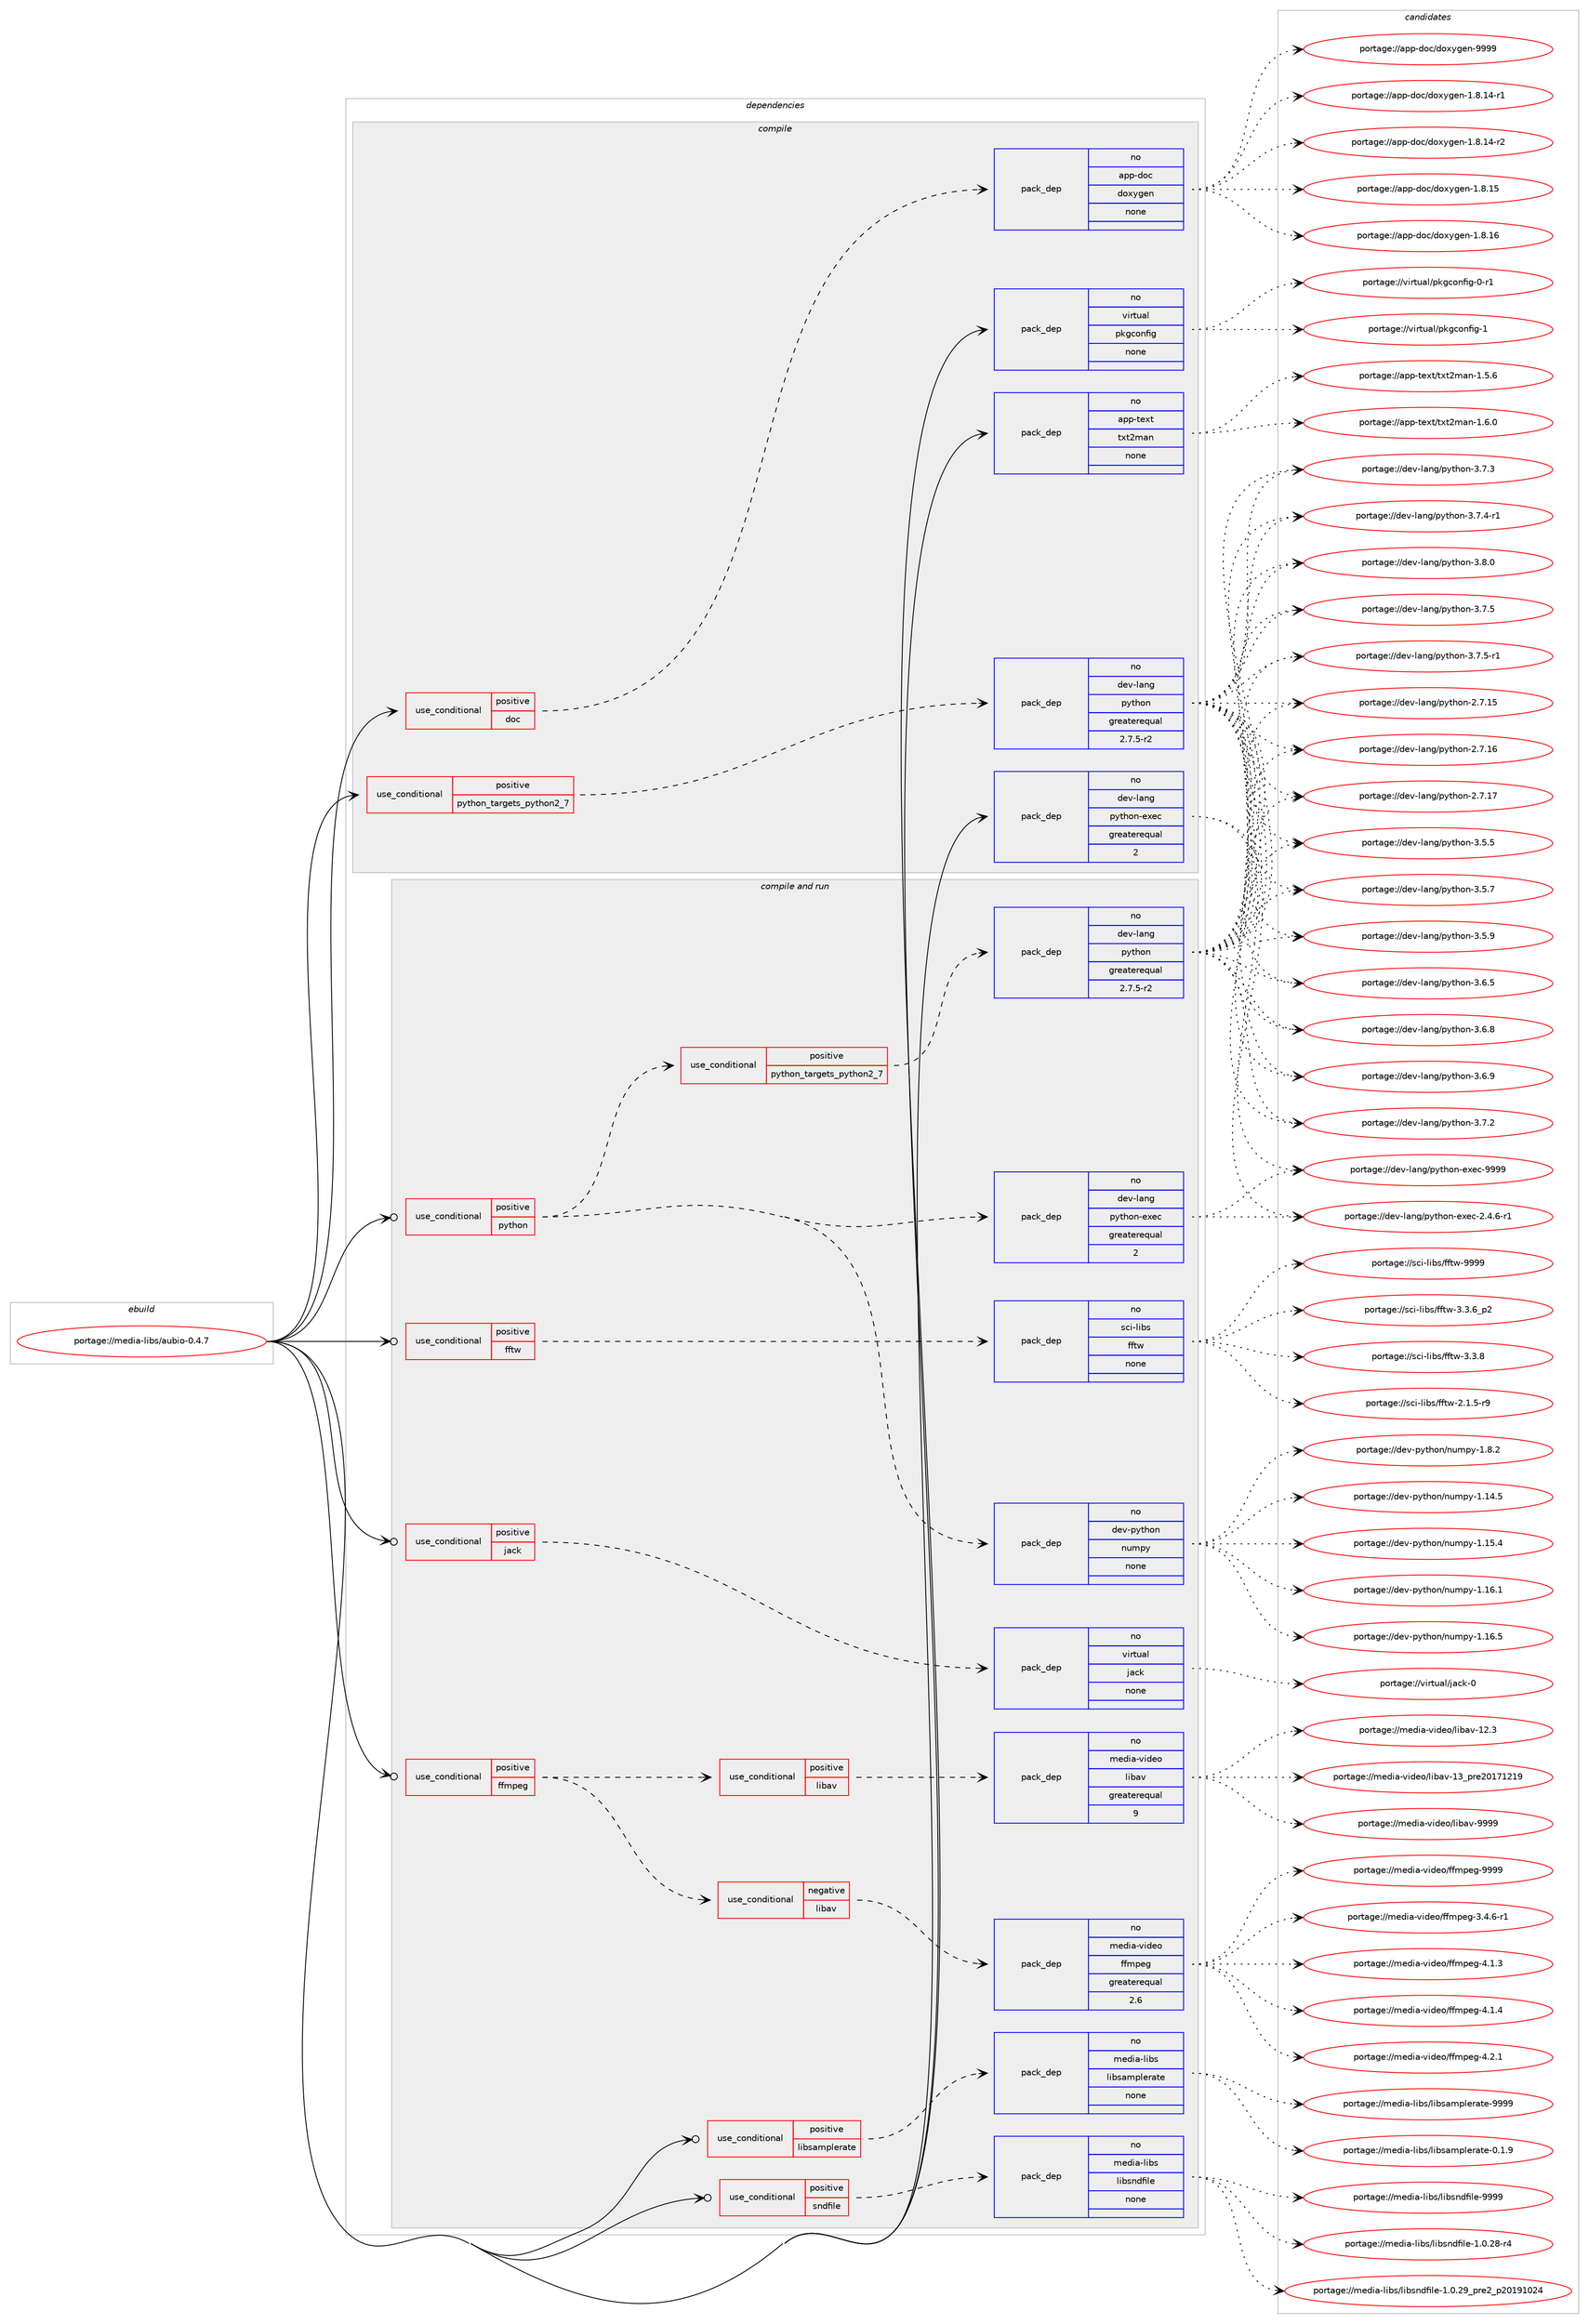 digraph prolog {

# *************
# Graph options
# *************

newrank=true;
concentrate=true;
compound=true;
graph [rankdir=LR,fontname=Helvetica,fontsize=10,ranksep=1.5];#, ranksep=2.5, nodesep=0.2];
edge  [arrowhead=vee];
node  [fontname=Helvetica,fontsize=10];

# **********
# The ebuild
# **********

subgraph cluster_leftcol {
color=gray;
rank=same;
label=<<i>ebuild</i>>;
id [label="portage://media-libs/aubio-0.4.7", color=red, width=4, href="../media-libs/aubio-0.4.7.svg"];
}

# ****************
# The dependencies
# ****************

subgraph cluster_midcol {
color=gray;
label=<<i>dependencies</i>>;
subgraph cluster_compile {
fillcolor="#eeeeee";
style=filled;
label=<<i>compile</i>>;
subgraph cond79165 {
dependency317396 [label=<<TABLE BORDER="0" CELLBORDER="1" CELLSPACING="0" CELLPADDING="4"><TR><TD ROWSPAN="3" CELLPADDING="10">use_conditional</TD></TR><TR><TD>positive</TD></TR><TR><TD>doc</TD></TR></TABLE>>, shape=none, color=red];
subgraph pack233115 {
dependency317397 [label=<<TABLE BORDER="0" CELLBORDER="1" CELLSPACING="0" CELLPADDING="4" WIDTH="220"><TR><TD ROWSPAN="6" CELLPADDING="30">pack_dep</TD></TR><TR><TD WIDTH="110">no</TD></TR><TR><TD>app-doc</TD></TR><TR><TD>doxygen</TD></TR><TR><TD>none</TD></TR><TR><TD></TD></TR></TABLE>>, shape=none, color=blue];
}
dependency317396:e -> dependency317397:w [weight=20,style="dashed",arrowhead="vee"];
}
id:e -> dependency317396:w [weight=20,style="solid",arrowhead="vee"];
subgraph cond79166 {
dependency317398 [label=<<TABLE BORDER="0" CELLBORDER="1" CELLSPACING="0" CELLPADDING="4"><TR><TD ROWSPAN="3" CELLPADDING="10">use_conditional</TD></TR><TR><TD>positive</TD></TR><TR><TD>python_targets_python2_7</TD></TR></TABLE>>, shape=none, color=red];
subgraph pack233116 {
dependency317399 [label=<<TABLE BORDER="0" CELLBORDER="1" CELLSPACING="0" CELLPADDING="4" WIDTH="220"><TR><TD ROWSPAN="6" CELLPADDING="30">pack_dep</TD></TR><TR><TD WIDTH="110">no</TD></TR><TR><TD>dev-lang</TD></TR><TR><TD>python</TD></TR><TR><TD>greaterequal</TD></TR><TR><TD>2.7.5-r2</TD></TR></TABLE>>, shape=none, color=blue];
}
dependency317398:e -> dependency317399:w [weight=20,style="dashed",arrowhead="vee"];
}
id:e -> dependency317398:w [weight=20,style="solid",arrowhead="vee"];
subgraph pack233117 {
dependency317400 [label=<<TABLE BORDER="0" CELLBORDER="1" CELLSPACING="0" CELLPADDING="4" WIDTH="220"><TR><TD ROWSPAN="6" CELLPADDING="30">pack_dep</TD></TR><TR><TD WIDTH="110">no</TD></TR><TR><TD>app-text</TD></TR><TR><TD>txt2man</TD></TR><TR><TD>none</TD></TR><TR><TD></TD></TR></TABLE>>, shape=none, color=blue];
}
id:e -> dependency317400:w [weight=20,style="solid",arrowhead="vee"];
subgraph pack233118 {
dependency317401 [label=<<TABLE BORDER="0" CELLBORDER="1" CELLSPACING="0" CELLPADDING="4" WIDTH="220"><TR><TD ROWSPAN="6" CELLPADDING="30">pack_dep</TD></TR><TR><TD WIDTH="110">no</TD></TR><TR><TD>dev-lang</TD></TR><TR><TD>python-exec</TD></TR><TR><TD>greaterequal</TD></TR><TR><TD>2</TD></TR></TABLE>>, shape=none, color=blue];
}
id:e -> dependency317401:w [weight=20,style="solid",arrowhead="vee"];
subgraph pack233119 {
dependency317402 [label=<<TABLE BORDER="0" CELLBORDER="1" CELLSPACING="0" CELLPADDING="4" WIDTH="220"><TR><TD ROWSPAN="6" CELLPADDING="30">pack_dep</TD></TR><TR><TD WIDTH="110">no</TD></TR><TR><TD>virtual</TD></TR><TR><TD>pkgconfig</TD></TR><TR><TD>none</TD></TR><TR><TD></TD></TR></TABLE>>, shape=none, color=blue];
}
id:e -> dependency317402:w [weight=20,style="solid",arrowhead="vee"];
}
subgraph cluster_compileandrun {
fillcolor="#eeeeee";
style=filled;
label=<<i>compile and run</i>>;
subgraph cond79167 {
dependency317403 [label=<<TABLE BORDER="0" CELLBORDER="1" CELLSPACING="0" CELLPADDING="4"><TR><TD ROWSPAN="3" CELLPADDING="10">use_conditional</TD></TR><TR><TD>positive</TD></TR><TR><TD>ffmpeg</TD></TR></TABLE>>, shape=none, color=red];
subgraph cond79168 {
dependency317404 [label=<<TABLE BORDER="0" CELLBORDER="1" CELLSPACING="0" CELLPADDING="4"><TR><TD ROWSPAN="3" CELLPADDING="10">use_conditional</TD></TR><TR><TD>negative</TD></TR><TR><TD>libav</TD></TR></TABLE>>, shape=none, color=red];
subgraph pack233120 {
dependency317405 [label=<<TABLE BORDER="0" CELLBORDER="1" CELLSPACING="0" CELLPADDING="4" WIDTH="220"><TR><TD ROWSPAN="6" CELLPADDING="30">pack_dep</TD></TR><TR><TD WIDTH="110">no</TD></TR><TR><TD>media-video</TD></TR><TR><TD>ffmpeg</TD></TR><TR><TD>greaterequal</TD></TR><TR><TD>2.6</TD></TR></TABLE>>, shape=none, color=blue];
}
dependency317404:e -> dependency317405:w [weight=20,style="dashed",arrowhead="vee"];
}
dependency317403:e -> dependency317404:w [weight=20,style="dashed",arrowhead="vee"];
subgraph cond79169 {
dependency317406 [label=<<TABLE BORDER="0" CELLBORDER="1" CELLSPACING="0" CELLPADDING="4"><TR><TD ROWSPAN="3" CELLPADDING="10">use_conditional</TD></TR><TR><TD>positive</TD></TR><TR><TD>libav</TD></TR></TABLE>>, shape=none, color=red];
subgraph pack233121 {
dependency317407 [label=<<TABLE BORDER="0" CELLBORDER="1" CELLSPACING="0" CELLPADDING="4" WIDTH="220"><TR><TD ROWSPAN="6" CELLPADDING="30">pack_dep</TD></TR><TR><TD WIDTH="110">no</TD></TR><TR><TD>media-video</TD></TR><TR><TD>libav</TD></TR><TR><TD>greaterequal</TD></TR><TR><TD>9</TD></TR></TABLE>>, shape=none, color=blue];
}
dependency317406:e -> dependency317407:w [weight=20,style="dashed",arrowhead="vee"];
}
dependency317403:e -> dependency317406:w [weight=20,style="dashed",arrowhead="vee"];
}
id:e -> dependency317403:w [weight=20,style="solid",arrowhead="odotvee"];
subgraph cond79170 {
dependency317408 [label=<<TABLE BORDER="0" CELLBORDER="1" CELLSPACING="0" CELLPADDING="4"><TR><TD ROWSPAN="3" CELLPADDING="10">use_conditional</TD></TR><TR><TD>positive</TD></TR><TR><TD>fftw</TD></TR></TABLE>>, shape=none, color=red];
subgraph pack233122 {
dependency317409 [label=<<TABLE BORDER="0" CELLBORDER="1" CELLSPACING="0" CELLPADDING="4" WIDTH="220"><TR><TD ROWSPAN="6" CELLPADDING="30">pack_dep</TD></TR><TR><TD WIDTH="110">no</TD></TR><TR><TD>sci-libs</TD></TR><TR><TD>fftw</TD></TR><TR><TD>none</TD></TR><TR><TD></TD></TR></TABLE>>, shape=none, color=blue];
}
dependency317408:e -> dependency317409:w [weight=20,style="dashed",arrowhead="vee"];
}
id:e -> dependency317408:w [weight=20,style="solid",arrowhead="odotvee"];
subgraph cond79171 {
dependency317410 [label=<<TABLE BORDER="0" CELLBORDER="1" CELLSPACING="0" CELLPADDING="4"><TR><TD ROWSPAN="3" CELLPADDING="10">use_conditional</TD></TR><TR><TD>positive</TD></TR><TR><TD>jack</TD></TR></TABLE>>, shape=none, color=red];
subgraph pack233123 {
dependency317411 [label=<<TABLE BORDER="0" CELLBORDER="1" CELLSPACING="0" CELLPADDING="4" WIDTH="220"><TR><TD ROWSPAN="6" CELLPADDING="30">pack_dep</TD></TR><TR><TD WIDTH="110">no</TD></TR><TR><TD>virtual</TD></TR><TR><TD>jack</TD></TR><TR><TD>none</TD></TR><TR><TD></TD></TR></TABLE>>, shape=none, color=blue];
}
dependency317410:e -> dependency317411:w [weight=20,style="dashed",arrowhead="vee"];
}
id:e -> dependency317410:w [weight=20,style="solid",arrowhead="odotvee"];
subgraph cond79172 {
dependency317412 [label=<<TABLE BORDER="0" CELLBORDER="1" CELLSPACING="0" CELLPADDING="4"><TR><TD ROWSPAN="3" CELLPADDING="10">use_conditional</TD></TR><TR><TD>positive</TD></TR><TR><TD>libsamplerate</TD></TR></TABLE>>, shape=none, color=red];
subgraph pack233124 {
dependency317413 [label=<<TABLE BORDER="0" CELLBORDER="1" CELLSPACING="0" CELLPADDING="4" WIDTH="220"><TR><TD ROWSPAN="6" CELLPADDING="30">pack_dep</TD></TR><TR><TD WIDTH="110">no</TD></TR><TR><TD>media-libs</TD></TR><TR><TD>libsamplerate</TD></TR><TR><TD>none</TD></TR><TR><TD></TD></TR></TABLE>>, shape=none, color=blue];
}
dependency317412:e -> dependency317413:w [weight=20,style="dashed",arrowhead="vee"];
}
id:e -> dependency317412:w [weight=20,style="solid",arrowhead="odotvee"];
subgraph cond79173 {
dependency317414 [label=<<TABLE BORDER="0" CELLBORDER="1" CELLSPACING="0" CELLPADDING="4"><TR><TD ROWSPAN="3" CELLPADDING="10">use_conditional</TD></TR><TR><TD>positive</TD></TR><TR><TD>python</TD></TR></TABLE>>, shape=none, color=red];
subgraph cond79174 {
dependency317415 [label=<<TABLE BORDER="0" CELLBORDER="1" CELLSPACING="0" CELLPADDING="4"><TR><TD ROWSPAN="3" CELLPADDING="10">use_conditional</TD></TR><TR><TD>positive</TD></TR><TR><TD>python_targets_python2_7</TD></TR></TABLE>>, shape=none, color=red];
subgraph pack233125 {
dependency317416 [label=<<TABLE BORDER="0" CELLBORDER="1" CELLSPACING="0" CELLPADDING="4" WIDTH="220"><TR><TD ROWSPAN="6" CELLPADDING="30">pack_dep</TD></TR><TR><TD WIDTH="110">no</TD></TR><TR><TD>dev-lang</TD></TR><TR><TD>python</TD></TR><TR><TD>greaterequal</TD></TR><TR><TD>2.7.5-r2</TD></TR></TABLE>>, shape=none, color=blue];
}
dependency317415:e -> dependency317416:w [weight=20,style="dashed",arrowhead="vee"];
}
dependency317414:e -> dependency317415:w [weight=20,style="dashed",arrowhead="vee"];
subgraph pack233126 {
dependency317417 [label=<<TABLE BORDER="0" CELLBORDER="1" CELLSPACING="0" CELLPADDING="4" WIDTH="220"><TR><TD ROWSPAN="6" CELLPADDING="30">pack_dep</TD></TR><TR><TD WIDTH="110">no</TD></TR><TR><TD>dev-lang</TD></TR><TR><TD>python-exec</TD></TR><TR><TD>greaterequal</TD></TR><TR><TD>2</TD></TR></TABLE>>, shape=none, color=blue];
}
dependency317414:e -> dependency317417:w [weight=20,style="dashed",arrowhead="vee"];
subgraph pack233127 {
dependency317418 [label=<<TABLE BORDER="0" CELLBORDER="1" CELLSPACING="0" CELLPADDING="4" WIDTH="220"><TR><TD ROWSPAN="6" CELLPADDING="30">pack_dep</TD></TR><TR><TD WIDTH="110">no</TD></TR><TR><TD>dev-python</TD></TR><TR><TD>numpy</TD></TR><TR><TD>none</TD></TR><TR><TD></TD></TR></TABLE>>, shape=none, color=blue];
}
dependency317414:e -> dependency317418:w [weight=20,style="dashed",arrowhead="vee"];
}
id:e -> dependency317414:w [weight=20,style="solid",arrowhead="odotvee"];
subgraph cond79175 {
dependency317419 [label=<<TABLE BORDER="0" CELLBORDER="1" CELLSPACING="0" CELLPADDING="4"><TR><TD ROWSPAN="3" CELLPADDING="10">use_conditional</TD></TR><TR><TD>positive</TD></TR><TR><TD>sndfile</TD></TR></TABLE>>, shape=none, color=red];
subgraph pack233128 {
dependency317420 [label=<<TABLE BORDER="0" CELLBORDER="1" CELLSPACING="0" CELLPADDING="4" WIDTH="220"><TR><TD ROWSPAN="6" CELLPADDING="30">pack_dep</TD></TR><TR><TD WIDTH="110">no</TD></TR><TR><TD>media-libs</TD></TR><TR><TD>libsndfile</TD></TR><TR><TD>none</TD></TR><TR><TD></TD></TR></TABLE>>, shape=none, color=blue];
}
dependency317419:e -> dependency317420:w [weight=20,style="dashed",arrowhead="vee"];
}
id:e -> dependency317419:w [weight=20,style="solid",arrowhead="odotvee"];
}
subgraph cluster_run {
fillcolor="#eeeeee";
style=filled;
label=<<i>run</i>>;
}
}

# **************
# The candidates
# **************

subgraph cluster_choices {
rank=same;
color=gray;
label=<<i>candidates</i>>;

subgraph choice233115 {
color=black;
nodesep=1;
choiceportage97112112451001119947100111120121103101110454946564649524511449 [label="portage://app-doc/doxygen-1.8.14-r1", color=red, width=4,href="../app-doc/doxygen-1.8.14-r1.svg"];
choiceportage97112112451001119947100111120121103101110454946564649524511450 [label="portage://app-doc/doxygen-1.8.14-r2", color=red, width=4,href="../app-doc/doxygen-1.8.14-r2.svg"];
choiceportage9711211245100111994710011112012110310111045494656464953 [label="portage://app-doc/doxygen-1.8.15", color=red, width=4,href="../app-doc/doxygen-1.8.15.svg"];
choiceportage9711211245100111994710011112012110310111045494656464954 [label="portage://app-doc/doxygen-1.8.16", color=red, width=4,href="../app-doc/doxygen-1.8.16.svg"];
choiceportage971121124510011199471001111201211031011104557575757 [label="portage://app-doc/doxygen-9999", color=red, width=4,href="../app-doc/doxygen-9999.svg"];
dependency317397:e -> choiceportage97112112451001119947100111120121103101110454946564649524511449:w [style=dotted,weight="100"];
dependency317397:e -> choiceportage97112112451001119947100111120121103101110454946564649524511450:w [style=dotted,weight="100"];
dependency317397:e -> choiceportage9711211245100111994710011112012110310111045494656464953:w [style=dotted,weight="100"];
dependency317397:e -> choiceportage9711211245100111994710011112012110310111045494656464954:w [style=dotted,weight="100"];
dependency317397:e -> choiceportage971121124510011199471001111201211031011104557575757:w [style=dotted,weight="100"];
}
subgraph choice233116 {
color=black;
nodesep=1;
choiceportage10010111845108971101034711212111610411111045504655464953 [label="portage://dev-lang/python-2.7.15", color=red, width=4,href="../dev-lang/python-2.7.15.svg"];
choiceportage10010111845108971101034711212111610411111045504655464954 [label="portage://dev-lang/python-2.7.16", color=red, width=4,href="../dev-lang/python-2.7.16.svg"];
choiceportage10010111845108971101034711212111610411111045504655464955 [label="portage://dev-lang/python-2.7.17", color=red, width=4,href="../dev-lang/python-2.7.17.svg"];
choiceportage100101118451089711010347112121116104111110455146534653 [label="portage://dev-lang/python-3.5.5", color=red, width=4,href="../dev-lang/python-3.5.5.svg"];
choiceportage100101118451089711010347112121116104111110455146534655 [label="portage://dev-lang/python-3.5.7", color=red, width=4,href="../dev-lang/python-3.5.7.svg"];
choiceportage100101118451089711010347112121116104111110455146534657 [label="portage://dev-lang/python-3.5.9", color=red, width=4,href="../dev-lang/python-3.5.9.svg"];
choiceportage100101118451089711010347112121116104111110455146544653 [label="portage://dev-lang/python-3.6.5", color=red, width=4,href="../dev-lang/python-3.6.5.svg"];
choiceportage100101118451089711010347112121116104111110455146544656 [label="portage://dev-lang/python-3.6.8", color=red, width=4,href="../dev-lang/python-3.6.8.svg"];
choiceportage100101118451089711010347112121116104111110455146544657 [label="portage://dev-lang/python-3.6.9", color=red, width=4,href="../dev-lang/python-3.6.9.svg"];
choiceportage100101118451089711010347112121116104111110455146554650 [label="portage://dev-lang/python-3.7.2", color=red, width=4,href="../dev-lang/python-3.7.2.svg"];
choiceportage100101118451089711010347112121116104111110455146554651 [label="portage://dev-lang/python-3.7.3", color=red, width=4,href="../dev-lang/python-3.7.3.svg"];
choiceportage1001011184510897110103471121211161041111104551465546524511449 [label="portage://dev-lang/python-3.7.4-r1", color=red, width=4,href="../dev-lang/python-3.7.4-r1.svg"];
choiceportage100101118451089711010347112121116104111110455146554653 [label="portage://dev-lang/python-3.7.5", color=red, width=4,href="../dev-lang/python-3.7.5.svg"];
choiceportage1001011184510897110103471121211161041111104551465546534511449 [label="portage://dev-lang/python-3.7.5-r1", color=red, width=4,href="../dev-lang/python-3.7.5-r1.svg"];
choiceportage100101118451089711010347112121116104111110455146564648 [label="portage://dev-lang/python-3.8.0", color=red, width=4,href="../dev-lang/python-3.8.0.svg"];
dependency317399:e -> choiceportage10010111845108971101034711212111610411111045504655464953:w [style=dotted,weight="100"];
dependency317399:e -> choiceportage10010111845108971101034711212111610411111045504655464954:w [style=dotted,weight="100"];
dependency317399:e -> choiceportage10010111845108971101034711212111610411111045504655464955:w [style=dotted,weight="100"];
dependency317399:e -> choiceportage100101118451089711010347112121116104111110455146534653:w [style=dotted,weight="100"];
dependency317399:e -> choiceportage100101118451089711010347112121116104111110455146534655:w [style=dotted,weight="100"];
dependency317399:e -> choiceportage100101118451089711010347112121116104111110455146534657:w [style=dotted,weight="100"];
dependency317399:e -> choiceportage100101118451089711010347112121116104111110455146544653:w [style=dotted,weight="100"];
dependency317399:e -> choiceportage100101118451089711010347112121116104111110455146544656:w [style=dotted,weight="100"];
dependency317399:e -> choiceportage100101118451089711010347112121116104111110455146544657:w [style=dotted,weight="100"];
dependency317399:e -> choiceportage100101118451089711010347112121116104111110455146554650:w [style=dotted,weight="100"];
dependency317399:e -> choiceportage100101118451089711010347112121116104111110455146554651:w [style=dotted,weight="100"];
dependency317399:e -> choiceportage1001011184510897110103471121211161041111104551465546524511449:w [style=dotted,weight="100"];
dependency317399:e -> choiceportage100101118451089711010347112121116104111110455146554653:w [style=dotted,weight="100"];
dependency317399:e -> choiceportage1001011184510897110103471121211161041111104551465546534511449:w [style=dotted,weight="100"];
dependency317399:e -> choiceportage100101118451089711010347112121116104111110455146564648:w [style=dotted,weight="100"];
}
subgraph choice233117 {
color=black;
nodesep=1;
choiceportage9711211245116101120116471161201165010997110454946534654 [label="portage://app-text/txt2man-1.5.6", color=red, width=4,href="../app-text/txt2man-1.5.6.svg"];
choiceportage9711211245116101120116471161201165010997110454946544648 [label="portage://app-text/txt2man-1.6.0", color=red, width=4,href="../app-text/txt2man-1.6.0.svg"];
dependency317400:e -> choiceportage9711211245116101120116471161201165010997110454946534654:w [style=dotted,weight="100"];
dependency317400:e -> choiceportage9711211245116101120116471161201165010997110454946544648:w [style=dotted,weight="100"];
}
subgraph choice233118 {
color=black;
nodesep=1;
choiceportage10010111845108971101034711212111610411111045101120101994550465246544511449 [label="portage://dev-lang/python-exec-2.4.6-r1", color=red, width=4,href="../dev-lang/python-exec-2.4.6-r1.svg"];
choiceportage10010111845108971101034711212111610411111045101120101994557575757 [label="portage://dev-lang/python-exec-9999", color=red, width=4,href="../dev-lang/python-exec-9999.svg"];
dependency317401:e -> choiceportage10010111845108971101034711212111610411111045101120101994550465246544511449:w [style=dotted,weight="100"];
dependency317401:e -> choiceportage10010111845108971101034711212111610411111045101120101994557575757:w [style=dotted,weight="100"];
}
subgraph choice233119 {
color=black;
nodesep=1;
choiceportage11810511411611797108471121071039911111010210510345484511449 [label="portage://virtual/pkgconfig-0-r1", color=red, width=4,href="../virtual/pkgconfig-0-r1.svg"];
choiceportage1181051141161179710847112107103991111101021051034549 [label="portage://virtual/pkgconfig-1", color=red, width=4,href="../virtual/pkgconfig-1.svg"];
dependency317402:e -> choiceportage11810511411611797108471121071039911111010210510345484511449:w [style=dotted,weight="100"];
dependency317402:e -> choiceportage1181051141161179710847112107103991111101021051034549:w [style=dotted,weight="100"];
}
subgraph choice233120 {
color=black;
nodesep=1;
choiceportage1091011001059745118105100101111471021021091121011034551465246544511449 [label="portage://media-video/ffmpeg-3.4.6-r1", color=red, width=4,href="../media-video/ffmpeg-3.4.6-r1.svg"];
choiceportage109101100105974511810510010111147102102109112101103455246494651 [label="portage://media-video/ffmpeg-4.1.3", color=red, width=4,href="../media-video/ffmpeg-4.1.3.svg"];
choiceportage109101100105974511810510010111147102102109112101103455246494652 [label="portage://media-video/ffmpeg-4.1.4", color=red, width=4,href="../media-video/ffmpeg-4.1.4.svg"];
choiceportage109101100105974511810510010111147102102109112101103455246504649 [label="portage://media-video/ffmpeg-4.2.1", color=red, width=4,href="../media-video/ffmpeg-4.2.1.svg"];
choiceportage1091011001059745118105100101111471021021091121011034557575757 [label="portage://media-video/ffmpeg-9999", color=red, width=4,href="../media-video/ffmpeg-9999.svg"];
dependency317405:e -> choiceportage1091011001059745118105100101111471021021091121011034551465246544511449:w [style=dotted,weight="100"];
dependency317405:e -> choiceportage109101100105974511810510010111147102102109112101103455246494651:w [style=dotted,weight="100"];
dependency317405:e -> choiceportage109101100105974511810510010111147102102109112101103455246494652:w [style=dotted,weight="100"];
dependency317405:e -> choiceportage109101100105974511810510010111147102102109112101103455246504649:w [style=dotted,weight="100"];
dependency317405:e -> choiceportage1091011001059745118105100101111471021021091121011034557575757:w [style=dotted,weight="100"];
}
subgraph choice233121 {
color=black;
nodesep=1;
choiceportage10910110010597451181051001011114710810598971184549504651 [label="portage://media-video/libav-12.3", color=red, width=4,href="../media-video/libav-12.3.svg"];
choiceportage1091011001059745118105100101111471081059897118454951951121141015048495549504957 [label="portage://media-video/libav-13_pre20171219", color=red, width=4,href="../media-video/libav-13_pre20171219.svg"];
choiceportage10910110010597451181051001011114710810598971184557575757 [label="portage://media-video/libav-9999", color=red, width=4,href="../media-video/libav-9999.svg"];
dependency317407:e -> choiceportage10910110010597451181051001011114710810598971184549504651:w [style=dotted,weight="100"];
dependency317407:e -> choiceportage1091011001059745118105100101111471081059897118454951951121141015048495549504957:w [style=dotted,weight="100"];
dependency317407:e -> choiceportage10910110010597451181051001011114710810598971184557575757:w [style=dotted,weight="100"];
}
subgraph choice233122 {
color=black;
nodesep=1;
choiceportage115991054510810598115471021021161194550464946534511457 [label="portage://sci-libs/fftw-2.1.5-r9", color=red, width=4,href="../sci-libs/fftw-2.1.5-r9.svg"];
choiceportage115991054510810598115471021021161194551465146549511250 [label="portage://sci-libs/fftw-3.3.6_p2", color=red, width=4,href="../sci-libs/fftw-3.3.6_p2.svg"];
choiceportage11599105451081059811547102102116119455146514656 [label="portage://sci-libs/fftw-3.3.8", color=red, width=4,href="../sci-libs/fftw-3.3.8.svg"];
choiceportage115991054510810598115471021021161194557575757 [label="portage://sci-libs/fftw-9999", color=red, width=4,href="../sci-libs/fftw-9999.svg"];
dependency317409:e -> choiceportage115991054510810598115471021021161194550464946534511457:w [style=dotted,weight="100"];
dependency317409:e -> choiceportage115991054510810598115471021021161194551465146549511250:w [style=dotted,weight="100"];
dependency317409:e -> choiceportage11599105451081059811547102102116119455146514656:w [style=dotted,weight="100"];
dependency317409:e -> choiceportage115991054510810598115471021021161194557575757:w [style=dotted,weight="100"];
}
subgraph choice233123 {
color=black;
nodesep=1;
choiceportage118105114116117971084710697991074548 [label="portage://virtual/jack-0", color=red, width=4,href="../virtual/jack-0.svg"];
dependency317411:e -> choiceportage118105114116117971084710697991074548:w [style=dotted,weight="100"];
}
subgraph choice233124 {
color=black;
nodesep=1;
choiceportage10910110010597451081059811547108105981159710911210810111497116101454846494657 [label="portage://media-libs/libsamplerate-0.1.9", color=red, width=4,href="../media-libs/libsamplerate-0.1.9.svg"];
choiceportage109101100105974510810598115471081059811597109112108101114971161014557575757 [label="portage://media-libs/libsamplerate-9999", color=red, width=4,href="../media-libs/libsamplerate-9999.svg"];
dependency317413:e -> choiceportage10910110010597451081059811547108105981159710911210810111497116101454846494657:w [style=dotted,weight="100"];
dependency317413:e -> choiceportage109101100105974510810598115471081059811597109112108101114971161014557575757:w [style=dotted,weight="100"];
}
subgraph choice233125 {
color=black;
nodesep=1;
choiceportage10010111845108971101034711212111610411111045504655464953 [label="portage://dev-lang/python-2.7.15", color=red, width=4,href="../dev-lang/python-2.7.15.svg"];
choiceportage10010111845108971101034711212111610411111045504655464954 [label="portage://dev-lang/python-2.7.16", color=red, width=4,href="../dev-lang/python-2.7.16.svg"];
choiceportage10010111845108971101034711212111610411111045504655464955 [label="portage://dev-lang/python-2.7.17", color=red, width=4,href="../dev-lang/python-2.7.17.svg"];
choiceportage100101118451089711010347112121116104111110455146534653 [label="portage://dev-lang/python-3.5.5", color=red, width=4,href="../dev-lang/python-3.5.5.svg"];
choiceportage100101118451089711010347112121116104111110455146534655 [label="portage://dev-lang/python-3.5.7", color=red, width=4,href="../dev-lang/python-3.5.7.svg"];
choiceportage100101118451089711010347112121116104111110455146534657 [label="portage://dev-lang/python-3.5.9", color=red, width=4,href="../dev-lang/python-3.5.9.svg"];
choiceportage100101118451089711010347112121116104111110455146544653 [label="portage://dev-lang/python-3.6.5", color=red, width=4,href="../dev-lang/python-3.6.5.svg"];
choiceportage100101118451089711010347112121116104111110455146544656 [label="portage://dev-lang/python-3.6.8", color=red, width=4,href="../dev-lang/python-3.6.8.svg"];
choiceportage100101118451089711010347112121116104111110455146544657 [label="portage://dev-lang/python-3.6.9", color=red, width=4,href="../dev-lang/python-3.6.9.svg"];
choiceportage100101118451089711010347112121116104111110455146554650 [label="portage://dev-lang/python-3.7.2", color=red, width=4,href="../dev-lang/python-3.7.2.svg"];
choiceportage100101118451089711010347112121116104111110455146554651 [label="portage://dev-lang/python-3.7.3", color=red, width=4,href="../dev-lang/python-3.7.3.svg"];
choiceportage1001011184510897110103471121211161041111104551465546524511449 [label="portage://dev-lang/python-3.7.4-r1", color=red, width=4,href="../dev-lang/python-3.7.4-r1.svg"];
choiceportage100101118451089711010347112121116104111110455146554653 [label="portage://dev-lang/python-3.7.5", color=red, width=4,href="../dev-lang/python-3.7.5.svg"];
choiceportage1001011184510897110103471121211161041111104551465546534511449 [label="portage://dev-lang/python-3.7.5-r1", color=red, width=4,href="../dev-lang/python-3.7.5-r1.svg"];
choiceportage100101118451089711010347112121116104111110455146564648 [label="portage://dev-lang/python-3.8.0", color=red, width=4,href="../dev-lang/python-3.8.0.svg"];
dependency317416:e -> choiceportage10010111845108971101034711212111610411111045504655464953:w [style=dotted,weight="100"];
dependency317416:e -> choiceportage10010111845108971101034711212111610411111045504655464954:w [style=dotted,weight="100"];
dependency317416:e -> choiceportage10010111845108971101034711212111610411111045504655464955:w [style=dotted,weight="100"];
dependency317416:e -> choiceportage100101118451089711010347112121116104111110455146534653:w [style=dotted,weight="100"];
dependency317416:e -> choiceportage100101118451089711010347112121116104111110455146534655:w [style=dotted,weight="100"];
dependency317416:e -> choiceportage100101118451089711010347112121116104111110455146534657:w [style=dotted,weight="100"];
dependency317416:e -> choiceportage100101118451089711010347112121116104111110455146544653:w [style=dotted,weight="100"];
dependency317416:e -> choiceportage100101118451089711010347112121116104111110455146544656:w [style=dotted,weight="100"];
dependency317416:e -> choiceportage100101118451089711010347112121116104111110455146544657:w [style=dotted,weight="100"];
dependency317416:e -> choiceportage100101118451089711010347112121116104111110455146554650:w [style=dotted,weight="100"];
dependency317416:e -> choiceportage100101118451089711010347112121116104111110455146554651:w [style=dotted,weight="100"];
dependency317416:e -> choiceportage1001011184510897110103471121211161041111104551465546524511449:w [style=dotted,weight="100"];
dependency317416:e -> choiceportage100101118451089711010347112121116104111110455146554653:w [style=dotted,weight="100"];
dependency317416:e -> choiceportage1001011184510897110103471121211161041111104551465546534511449:w [style=dotted,weight="100"];
dependency317416:e -> choiceportage100101118451089711010347112121116104111110455146564648:w [style=dotted,weight="100"];
}
subgraph choice233126 {
color=black;
nodesep=1;
choiceportage10010111845108971101034711212111610411111045101120101994550465246544511449 [label="portage://dev-lang/python-exec-2.4.6-r1", color=red, width=4,href="../dev-lang/python-exec-2.4.6-r1.svg"];
choiceportage10010111845108971101034711212111610411111045101120101994557575757 [label="portage://dev-lang/python-exec-9999", color=red, width=4,href="../dev-lang/python-exec-9999.svg"];
dependency317417:e -> choiceportage10010111845108971101034711212111610411111045101120101994550465246544511449:w [style=dotted,weight="100"];
dependency317417:e -> choiceportage10010111845108971101034711212111610411111045101120101994557575757:w [style=dotted,weight="100"];
}
subgraph choice233127 {
color=black;
nodesep=1;
choiceportage100101118451121211161041111104711011710911212145494649524653 [label="portage://dev-python/numpy-1.14.5", color=red, width=4,href="../dev-python/numpy-1.14.5.svg"];
choiceportage100101118451121211161041111104711011710911212145494649534652 [label="portage://dev-python/numpy-1.15.4", color=red, width=4,href="../dev-python/numpy-1.15.4.svg"];
choiceportage100101118451121211161041111104711011710911212145494649544649 [label="portage://dev-python/numpy-1.16.1", color=red, width=4,href="../dev-python/numpy-1.16.1.svg"];
choiceportage100101118451121211161041111104711011710911212145494649544653 [label="portage://dev-python/numpy-1.16.5", color=red, width=4,href="../dev-python/numpy-1.16.5.svg"];
choiceportage1001011184511212111610411111047110117109112121454946564650 [label="portage://dev-python/numpy-1.8.2", color=red, width=4,href="../dev-python/numpy-1.8.2.svg"];
dependency317418:e -> choiceportage100101118451121211161041111104711011710911212145494649524653:w [style=dotted,weight="100"];
dependency317418:e -> choiceportage100101118451121211161041111104711011710911212145494649534652:w [style=dotted,weight="100"];
dependency317418:e -> choiceportage100101118451121211161041111104711011710911212145494649544649:w [style=dotted,weight="100"];
dependency317418:e -> choiceportage100101118451121211161041111104711011710911212145494649544653:w [style=dotted,weight="100"];
dependency317418:e -> choiceportage1001011184511212111610411111047110117109112121454946564650:w [style=dotted,weight="100"];
}
subgraph choice233128 {
color=black;
nodesep=1;
choiceportage1091011001059745108105981154710810598115110100102105108101454946484650564511452 [label="portage://media-libs/libsndfile-1.0.28-r4", color=red, width=4,href="../media-libs/libsndfile-1.0.28-r4.svg"];
choiceportage1091011001059745108105981154710810598115110100102105108101454946484650579511211410150951125048495749485052 [label="portage://media-libs/libsndfile-1.0.29_pre2_p20191024", color=red, width=4,href="../media-libs/libsndfile-1.0.29_pre2_p20191024.svg"];
choiceportage10910110010597451081059811547108105981151101001021051081014557575757 [label="portage://media-libs/libsndfile-9999", color=red, width=4,href="../media-libs/libsndfile-9999.svg"];
dependency317420:e -> choiceportage1091011001059745108105981154710810598115110100102105108101454946484650564511452:w [style=dotted,weight="100"];
dependency317420:e -> choiceportage1091011001059745108105981154710810598115110100102105108101454946484650579511211410150951125048495749485052:w [style=dotted,weight="100"];
dependency317420:e -> choiceportage10910110010597451081059811547108105981151101001021051081014557575757:w [style=dotted,weight="100"];
}
}

}
